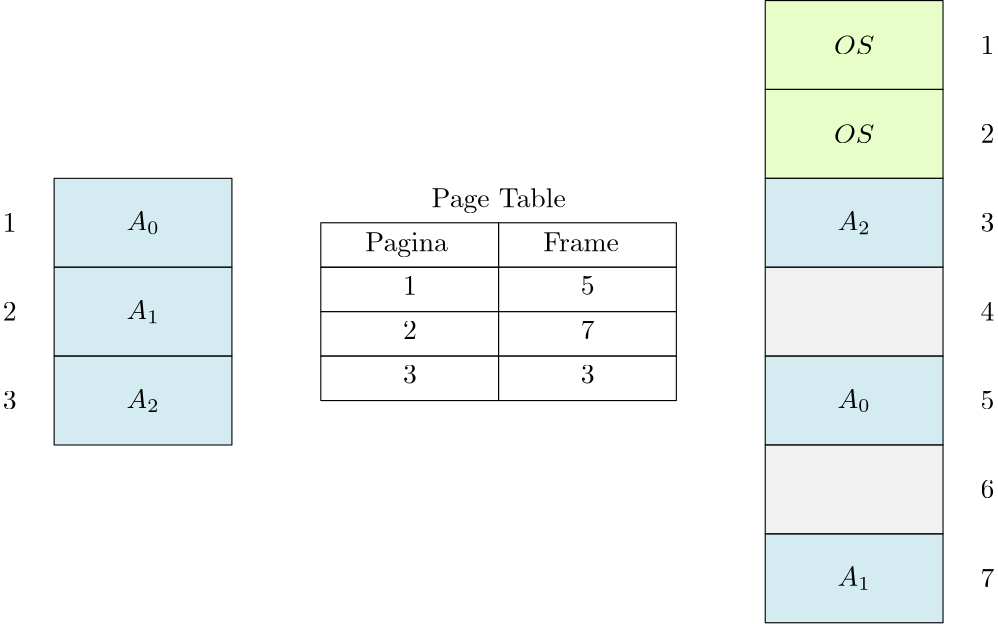 <?xml version="1.0"?>
<!DOCTYPE ipe SYSTEM "ipe.dtd">
<ipe version="70218" creator="Ipe 7.2.28">
<info created="D:20231201131443" modified="D:20231201131443"/>
<ipestyle name="basic">
<symbol name="arrow/arc(spx)">
<path stroke="sym-stroke" fill="sym-stroke" pen="sym-pen">
0 0 m
-1 0.333 l
-1 -0.333 l
h
</path>
</symbol>
<symbol name="arrow/farc(spx)">
<path stroke="sym-stroke" fill="white" pen="sym-pen">
0 0 m
-1 0.333 l
-1 -0.333 l
h
</path>
</symbol>
<symbol name="arrow/ptarc(spx)">
<path stroke="sym-stroke" fill="sym-stroke" pen="sym-pen">
0 0 m
-1 0.333 l
-0.8 0 l
-1 -0.333 l
h
</path>
</symbol>
<symbol name="arrow/fptarc(spx)">
<path stroke="sym-stroke" fill="white" pen="sym-pen">
0 0 m
-1 0.333 l
-0.8 0 l
-1 -0.333 l
h
</path>
</symbol>
<symbol name="mark/circle(sx)" transformations="translations">
<path fill="sym-stroke">
0.6 0 0 0.6 0 0 e
0.4 0 0 0.4 0 0 e
</path>
</symbol>
<symbol name="mark/disk(sx)" transformations="translations">
<path fill="sym-stroke">
0.6 0 0 0.6 0 0 e
</path>
</symbol>
<symbol name="mark/fdisk(sfx)" transformations="translations">
<group>
<path fill="sym-fill">
0.5 0 0 0.5 0 0 e
</path>
<path fill="sym-stroke" fillrule="eofill">
0.6 0 0 0.6 0 0 e
0.4 0 0 0.4 0 0 e
</path>
</group>
</symbol>
<symbol name="mark/box(sx)" transformations="translations">
<path fill="sym-stroke" fillrule="eofill">
-0.6 -0.6 m
0.6 -0.6 l
0.6 0.6 l
-0.6 0.6 l
h
-0.4 -0.4 m
0.4 -0.4 l
0.4 0.4 l
-0.4 0.4 l
h
</path>
</symbol>
<symbol name="mark/square(sx)" transformations="translations">
<path fill="sym-stroke">
-0.6 -0.6 m
0.6 -0.6 l
0.6 0.6 l
-0.6 0.6 l
h
</path>
</symbol>
<symbol name="mark/fsquare(sfx)" transformations="translations">
<group>
<path fill="sym-fill">
-0.5 -0.5 m
0.5 -0.5 l
0.5 0.5 l
-0.5 0.5 l
h
</path>
<path fill="sym-stroke" fillrule="eofill">
-0.6 -0.6 m
0.6 -0.6 l
0.6 0.6 l
-0.6 0.6 l
h
-0.4 -0.4 m
0.4 -0.4 l
0.4 0.4 l
-0.4 0.4 l
h
</path>
</group>
</symbol>
<symbol name="mark/cross(sx)" transformations="translations">
<group>
<path fill="sym-stroke">
-0.43 -0.57 m
0.57 0.43 l
0.43 0.57 l
-0.57 -0.43 l
h
</path>
<path fill="sym-stroke">
-0.43 0.57 m
0.57 -0.43 l
0.43 -0.57 l
-0.57 0.43 l
h
</path>
</group>
</symbol>
<symbol name="arrow/fnormal(spx)">
<path stroke="sym-stroke" fill="white" pen="sym-pen">
0 0 m
-1 0.333 l
-1 -0.333 l
h
</path>
</symbol>
<symbol name="arrow/pointed(spx)">
<path stroke="sym-stroke" fill="sym-stroke" pen="sym-pen">
0 0 m
-1 0.333 l
-0.8 0 l
-1 -0.333 l
h
</path>
</symbol>
<symbol name="arrow/fpointed(spx)">
<path stroke="sym-stroke" fill="white" pen="sym-pen">
0 0 m
-1 0.333 l
-0.8 0 l
-1 -0.333 l
h
</path>
</symbol>
<symbol name="arrow/linear(spx)">
<path stroke="sym-stroke" pen="sym-pen">
-1 0.333 m
0 0 l
-1 -0.333 l
</path>
</symbol>
<symbol name="arrow/fdouble(spx)">
<path stroke="sym-stroke" fill="white" pen="sym-pen">
0 0 m
-1 0.333 l
-1 -0.333 l
h
-1 0 m
-2 0.333 l
-2 -0.333 l
h
</path>
</symbol>
<symbol name="arrow/double(spx)">
<path stroke="sym-stroke" fill="sym-stroke" pen="sym-pen">
0 0 m
-1 0.333 l
-1 -0.333 l
h
-1 0 m
-2 0.333 l
-2 -0.333 l
h
</path>
</symbol>
<symbol name="arrow/mid-normal(spx)">
<path stroke="sym-stroke" fill="sym-stroke" pen="sym-pen">
0.5 0 m
-0.5 0.333 l
-0.5 -0.333 l
h
</path>
</symbol>
<symbol name="arrow/mid-fnormal(spx)">
<path stroke="sym-stroke" fill="white" pen="sym-pen">
0.5 0 m
-0.5 0.333 l
-0.5 -0.333 l
h
</path>
</symbol>
<symbol name="arrow/mid-pointed(spx)">
<path stroke="sym-stroke" fill="sym-stroke" pen="sym-pen">
0.5 0 m
-0.5 0.333 l
-0.3 0 l
-0.5 -0.333 l
h
</path>
</symbol>
<symbol name="arrow/mid-fpointed(spx)">
<path stroke="sym-stroke" fill="white" pen="sym-pen">
0.5 0 m
-0.5 0.333 l
-0.3 0 l
-0.5 -0.333 l
h
</path>
</symbol>
<symbol name="arrow/mid-double(spx)">
<path stroke="sym-stroke" fill="sym-stroke" pen="sym-pen">
1 0 m
0 0.333 l
0 -0.333 l
h
0 0 m
-1 0.333 l
-1 -0.333 l
h
</path>
</symbol>
<symbol name="arrow/mid-fdouble(spx)">
<path stroke="sym-stroke" fill="white" pen="sym-pen">
1 0 m
0 0.333 l
0 -0.333 l
h
0 0 m
-1 0.333 l
-1 -0.333 l
h
</path>
</symbol>
<anglesize name="22.5 deg" value="22.5"/>
<anglesize name="30 deg" value="30"/>
<anglesize name="45 deg" value="45"/>
<anglesize name="60 deg" value="60"/>
<anglesize name="90 deg" value="90"/>
<arrowsize name="large" value="10"/>
<arrowsize name="small" value="5"/>
<arrowsize name="tiny" value="3"/>
<color name="blue" value="0 0 1"/>
<color name="brown" value="0.647 0.165 0.165"/>
<color name="darkblue" value="0 0 0.545"/>
<color name="darkcyan" value="0 0.545 0.545"/>
<color name="darkgray" value="0.663"/>
<color name="darkgreen" value="0 0.392 0"/>
<color name="darkmagenta" value="0.545 0 0.545"/>
<color name="darkorange" value="1 0.549 0"/>
<color name="darkred" value="0.545 0 0"/>
<color name="gold" value="1 0.843 0"/>
<color name="gray" value="0.745"/>
<color name="green" value="0 1 0"/>
<color name="lightblue" value="0.678 0.847 0.902"/>
<color name="lightcyan" value="0.878 1 1"/>
<color name="lightgray" value="0.827"/>
<color name="lightgreen" value="0.565 0.933 0.565"/>
<color name="lightyellow" value="1 1 0.878"/>
<color name="navy" value="0 0 0.502"/>
<color name="orange" value="1 0.647 0"/>
<color name="pink" value="1 0.753 0.796"/>
<color name="purple" value="0.627 0.125 0.941"/>
<color name="red" value="1 0 0"/>
<color name="seagreen" value="0.18 0.545 0.341"/>
<color name="turquoise" value="0.251 0.878 0.816"/>
<color name="violet" value="0.933 0.51 0.933"/>
<color name="yellow" value="1 1 0"/>
<dashstyle name="dash dot dotted" value="[4 2 1 2 1 2] 0"/>
<dashstyle name="dash dotted" value="[4 2 1 2] 0"/>
<dashstyle name="dashed" value="[4] 0"/>
<dashstyle name="dotted" value="[1 3] 0"/>
<gridsize name="10 pts (~3.5 mm)" value="10"/>
<gridsize name="14 pts (~5 mm)" value="14"/>
<gridsize name="16 pts (~6 mm)" value="16"/>
<gridsize name="20 pts (~7 mm)" value="20"/>
<gridsize name="28 pts (~10 mm)" value="28"/>
<gridsize name="32 pts (~12 mm)" value="32"/>
<gridsize name="4 pts" value="4"/>
<gridsize name="56 pts (~20 mm)" value="56"/>
<gridsize name="8 pts (~3 mm)" value="8"/>
<opacity name="10%" value="0.1"/>
<opacity name="30%" value="0.3"/>
<opacity name="50%" value="0.5"/>
<opacity name="75%" value="0.75"/>
<pen name="fat" value="1.2"/>
<pen name="heavier" value="0.8"/>
<pen name="ultrafat" value="2"/>
<symbolsize name="large" value="5"/>
<symbolsize name="small" value="2"/>
<symbolsize name="tiny" value="1.1"/>
<textsize name="Huge" value="\Huge"/>
<textsize name="LARGE" value="\LARGE"/>
<textsize name="Large" value="\Large"/>
<textsize name="footnote" value="\footnotesize"/>
<textsize name="huge" value="\huge"/>
<textsize name="large" value="\large"/>
<textsize name="script" value="\scriptsize"/>
<textsize name="small" value="\small"/>
<textsize name="tiny" value="\tiny"/>
<textstyle name="center" begin="\begin{center}" end="\end{center}"/>
<textstyle name="item" begin="\begin{itemize}\item{}" end="\end{itemize}"/>
<textstyle name="itemize" begin="\begin{itemize}" end="\end{itemize}"/>
<tiling name="falling" angle="-60" step="4" width="1"/>
<tiling name="rising" angle="30" step="4" width="1"/>
</ipestyle>
<page>
<layer name="alpha"/>
<view layers="alpha" active="alpha"/>
<path layer="alpha" matrix="1 0 0 1 0 -32" stroke="black" fill="lightblue" opacity="50%" stroke-opacity="opaque">
128 704 m
128 672 l
192 672 l
192 704 l
h
</path>
<text matrix="1 0 0 1 0 -32" transformations="translations" pos="160 688" stroke="black" type="label" width="11.941" height="6.812" depth="1.49" halign="center" valign="center" style="math">A_0</text>
<path matrix="1 0 0 1 0 -64" stroke="black" fill="lightblue" opacity="50%" stroke-opacity="opaque">
128 704 m
128 672 l
192 672 l
192 704 l
h
</path>
<text matrix="1 0 0 1 0 -64" transformations="translations" pos="160 688" stroke="black" type="label" width="11.941" height="6.812" depth="1.49" halign="center" valign="center" style="math">A_1</text>
<path matrix="1 0 0 1 0 -96" stroke="black" fill="lightblue" opacity="50%" stroke-opacity="opaque">
128 704 m
128 672 l
192 672 l
192 704 l
h
</path>
<text matrix="1 0 0 1 0 -96" transformations="translations" pos="160 688" stroke="black" type="label" width="11.941" height="6.812" depth="1.49" halign="center" valign="center" style="math">A_2</text>
<path matrix="1 0 0 1 256 32" stroke="black" fill="0.827 0.996 0.58" opacity="50%" stroke-opacity="opaque">
128 704 m
128 672 l
192 672 l
192 704 l
h
</path>
<text matrix="1 0 0 1 256 32" transformations="translations" pos="160 688" stroke="black" type="label" width="14.559" height="6.808" depth="0" halign="center" valign="center" style="math">OS</text>
<path matrix="1 0 0 1 256 0" stroke="black" fill="0.827 0.996 0.58" opacity="50%" stroke-opacity="opaque">
128 704 m
128 672 l
192 672 l
192 704 l
h
</path>
<text matrix="1 0 0 1 256 0" transformations="translations" pos="160 688" stroke="black" type="label" width="14.559" height="6.808" depth="0" halign="center" valign="center" style="math">OS</text>
<path matrix="1 0 0 1 256 -32" stroke="black" fill="lightblue" opacity="50%" stroke-opacity="opaque">
128 704 m
128 672 l
192 672 l
192 704 l
h
</path>
<text matrix="1 0 0 1 256 -32" transformations="translations" pos="160 688" stroke="black" type="label" width="11.941" height="6.812" depth="1.49" halign="center" valign="center" style="math">A_2</text>
<path matrix="1 0 0 1 256 -64" stroke="black" fill="0.894" opacity="50%" stroke-opacity="opaque">
128 704 m
128 672 l
192 672 l
192 704 l
h
</path>
<path matrix="1 0 0 1 256 -96" stroke="black" fill="lightblue" opacity="50%" stroke-opacity="opaque">
128 704 m
128 672 l
192 672 l
192 704 l
h
</path>
<text matrix="1 0 0 1 256 -96" transformations="translations" pos="160 688" stroke="black" type="label" width="11.941" height="6.812" depth="1.49" halign="center" valign="center" style="math">A_0</text>
<path matrix="1 0 0 1 256 -128" stroke="black" fill="0.894" opacity="50%" stroke-opacity="opaque">
128 704 m
128 672 l
192 672 l
192 704 l
h
</path>
<path matrix="1 0 0 1 256 -160" stroke="black" fill="lightblue" opacity="50%" stroke-opacity="opaque">
128 704 m
128 672 l
192 672 l
192 704 l
h
</path>
<text matrix="1 0 0 1 256 -160" transformations="translations" pos="160 688" stroke="black" type="label" width="11.941" height="6.812" depth="1.49" halign="center" valign="center" style="math">A_1</text>
<text matrix="1 0 0 1 -15.964 -51.453" transformations="translations" pos="256 704" stroke="black" type="label" width="29.75" height="6.815" depth="1.93" valign="top">Pagina</text>
<path matrix="1 0 0 1 64 -64" stroke="0" fill="1" opacity="50%" stroke-opacity="opaque">
224 720 m
224 704 l
288 704 l
288 720 l
h
</path>
<text matrix="1 0 0 1 48.036 -51.453" transformations="translations" pos="256 704" stroke="black" type="label" width="27.287" height="6.808" depth="0" valign="top">Frame</text>
<path matrix="1 0 0 1 0 -80" stroke="0" fill="1" opacity="50%" stroke-opacity="opaque">
224 720 m
224 704 l
288 704 l
288 720 l
h
</path>
<text matrix="1 0 0 1 0.036 -67.453" transformations="translations" pos="256 704" stroke="black" type="label" width="4.981" height="6.42" depth="0" halign="center" valign="top" style="math">1</text>
<path matrix="1 0 0 1 64 -80" stroke="0" fill="1" opacity="50%" stroke-opacity="opaque">
224 720 m
224 704 l
288 704 l
288 720 l
h
</path>
<path matrix="1 0 0 1 0 -96" stroke="0" fill="1" opacity="50%" stroke-opacity="opaque">
224 720 m
224 704 l
288 704 l
288 720 l
h
</path>
<path matrix="1 0 0 1 64 -96" stroke="0" fill="1" opacity="50%" stroke-opacity="opaque">
224 720 m
224 704 l
288 704 l
288 720 l
h
</path>
<path matrix="1 0 0 1 0 -112" stroke="0" fill="1" opacity="50%" stroke-opacity="opaque">
224 720 m
224 704 l
288 704 l
288 720 l
h
</path>
<path matrix="1 0 0 1 64 -112" stroke="0" fill="1" opacity="50%" stroke-opacity="opaque">
224 720 m
224 704 l
288 704 l
288 720 l
h
</path>
<text matrix="1 0 0 1 0.036 -83.453" transformations="translations" pos="256 704" stroke="black" type="label" width="4.981" height="6.42" depth="0" halign="center" valign="top" style="math">2</text>
<text matrix="1 0 0 1 0.036 -99.453" transformations="translations" pos="256 704" stroke="black" type="label" width="4.981" height="6.42" depth="0" halign="center" valign="top" style="math">3</text>
<text matrix="1 0 0 1 -48 -32" transformations="translations" pos="160 688" stroke="black" type="label" width="4.981" height="6.42" depth="0" halign="center" valign="center" style="math">1</text>
<text matrix="1 0 0 1 -48 -64" transformations="translations" pos="160 688" stroke="black" type="label" width="4.981" height="6.42" depth="0" halign="center" valign="center" style="math">2</text>
<text matrix="1 0 0 1 -48 -96" transformations="translations" pos="160 688" stroke="black" type="label" width="4.981" height="6.42" depth="0" halign="center" valign="center" style="math">3</text>
<text matrix="1 0 0 1 304 32" transformations="translations" pos="160 688" stroke="black" type="label" width="4.981" height="6.42" depth="0" halign="center" valign="center" style="math">1</text>
<text matrix="1 0 0 1 304 0" transformations="translations" pos="160 688" stroke="black" type="label" width="4.981" height="6.42" depth="0" halign="center" valign="center" style="math">2</text>
<text matrix="1 0 0 1 304 -32" transformations="translations" pos="160 688" stroke="black" type="label" width="4.981" height="6.42" depth="0" halign="center" valign="center" style="math">3</text>
<text matrix="1 0 0 1 304 -64" transformations="translations" pos="160 688" stroke="black" type="label" width="4.981" height="6.42" depth="0" halign="center" valign="center" style="math">4</text>
<text matrix="1 0 0 1 304 -96" transformations="translations" pos="160 688" stroke="black" type="label" width="4.981" height="6.42" depth="0" halign="center" valign="center" style="math">5</text>
<text matrix="1 0 0 1 304 -128" transformations="translations" pos="160 688" stroke="black" type="label" width="4.981" height="6.42" depth="0" halign="center" valign="center" style="math">6</text>
<text matrix="1 0 0 1 304 -160" transformations="translations" pos="160 688" stroke="black" type="label" width="4.981" height="6.42" depth="0" halign="center" valign="center" style="math">7</text>
<text matrix="1 0 0 1 64.036 -99.453" transformations="translations" pos="256 704" stroke="black" type="label" width="4.981" height="6.42" depth="0" halign="center" valign="top" style="math">3</text>
<text matrix="1 0 0 1 64.036 -67.453" transformations="translations" pos="256 704" stroke="black" type="label" width="4.981" height="6.42" depth="0" halign="center" valign="top" style="math">5</text>
<text matrix="1 0 0 1 64.036 -83.453" transformations="translations" pos="256 704" stroke="black" type="label" width="4.981" height="6.42" depth="0" halign="center" valign="top" style="math">7</text>
<text matrix="1 0 0 1 32.036 -35.453" transformations="translations" pos="256 704" stroke="black" type="label" width="48.291" height="6.926" depth="1.93" halign="center" valign="top">Page Table</text>
<path matrix="1 0 0 1 0 -64" stroke="0" opacity="50%" stroke-opacity="opaque">
224 720 m
224 704 l
288 704 l
288 720 l
h
</path>
</page>
</ipe>

